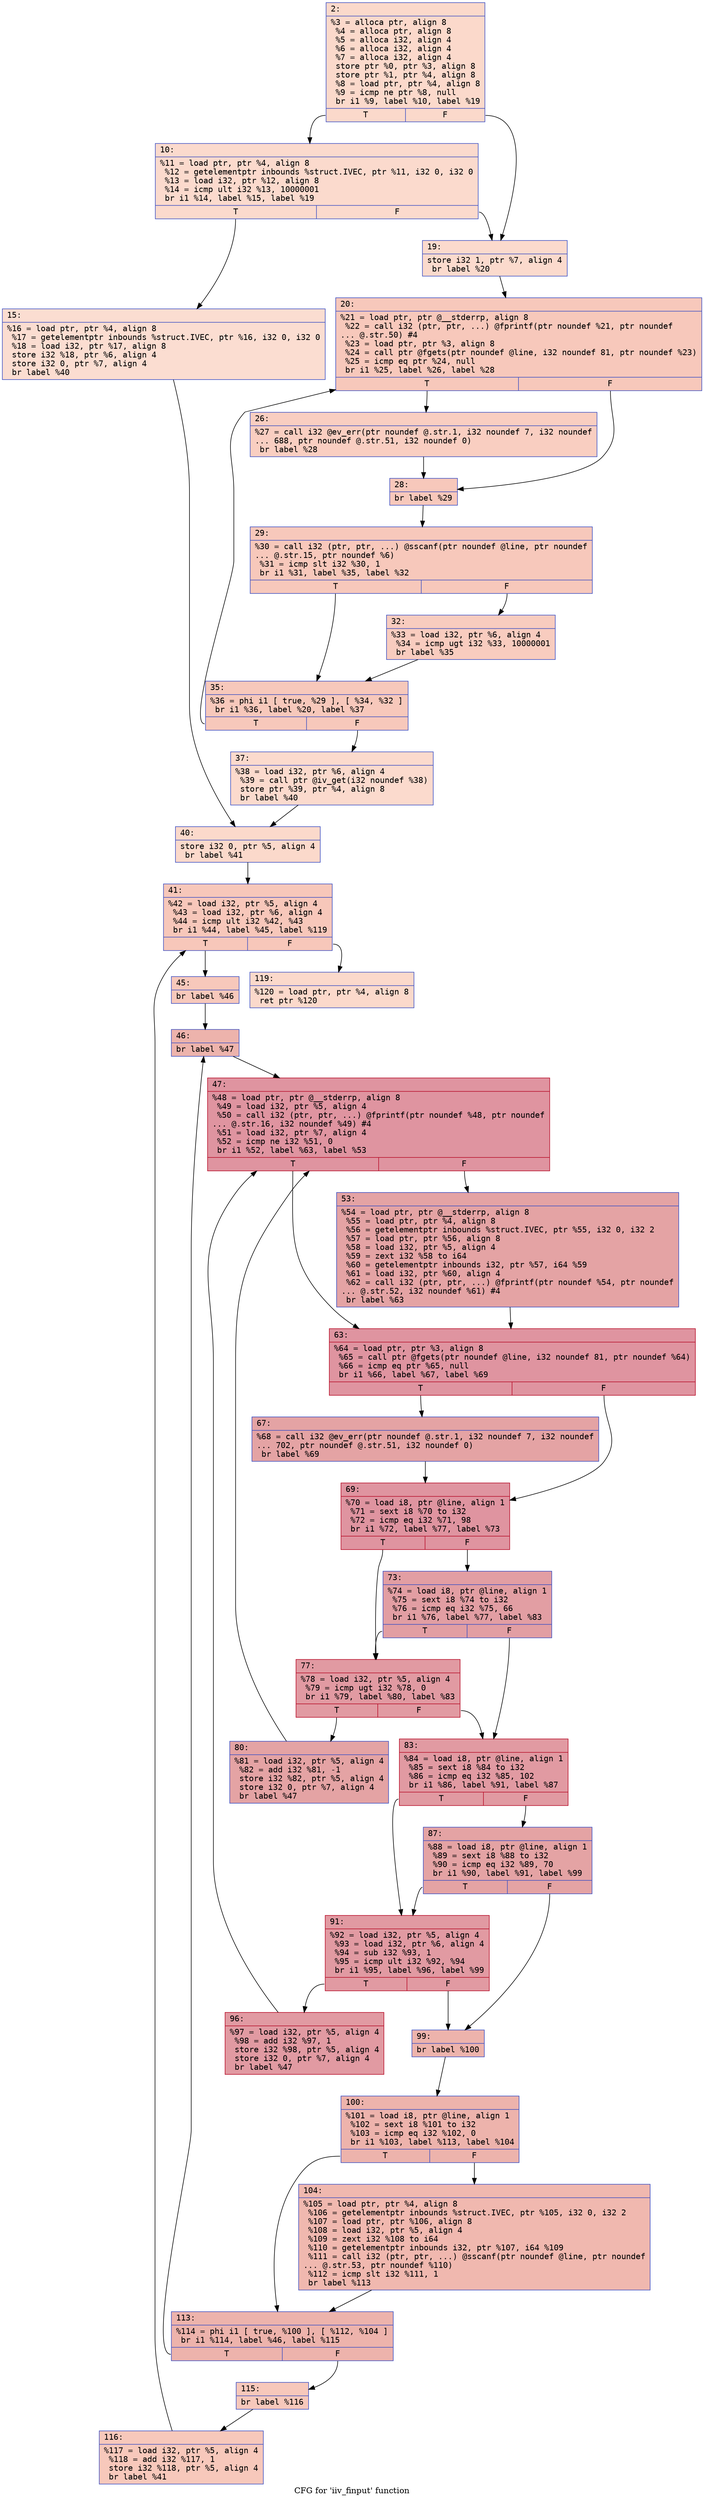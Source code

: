 digraph "CFG for 'iiv_finput' function" {
	label="CFG for 'iiv_finput' function";

	Node0x600001ecea80 [shape=record,color="#3d50c3ff", style=filled, fillcolor="#f7a88970" fontname="Courier",label="{2:\l|  %3 = alloca ptr, align 8\l  %4 = alloca ptr, align 8\l  %5 = alloca i32, align 4\l  %6 = alloca i32, align 4\l  %7 = alloca i32, align 4\l  store ptr %0, ptr %3, align 8\l  store ptr %1, ptr %4, align 8\l  %8 = load ptr, ptr %4, align 8\l  %9 = icmp ne ptr %8, null\l  br i1 %9, label %10, label %19\l|{<s0>T|<s1>F}}"];
	Node0x600001ecea80:s0 -> Node0x600001ecead0[tooltip="2 -> 10\nProbability 62.50%" ];
	Node0x600001ecea80:s1 -> Node0x600001eceb70[tooltip="2 -> 19\nProbability 37.50%" ];
	Node0x600001ecead0 [shape=record,color="#3d50c3ff", style=filled, fillcolor="#f7ac8e70" fontname="Courier",label="{10:\l|  %11 = load ptr, ptr %4, align 8\l  %12 = getelementptr inbounds %struct.IVEC, ptr %11, i32 0, i32 0\l  %13 = load i32, ptr %12, align 8\l  %14 = icmp ult i32 %13, 10000001\l  br i1 %14, label %15, label %19\l|{<s0>T|<s1>F}}"];
	Node0x600001ecead0:s0 -> Node0x600001eceb20[tooltip="10 -> 15\nProbability 50.00%" ];
	Node0x600001ecead0:s1 -> Node0x600001eceb70[tooltip="10 -> 19\nProbability 50.00%" ];
	Node0x600001eceb20 [shape=record,color="#3d50c3ff", style=filled, fillcolor="#f7b39670" fontname="Courier",label="{15:\l|  %16 = load ptr, ptr %4, align 8\l  %17 = getelementptr inbounds %struct.IVEC, ptr %16, i32 0, i32 0\l  %18 = load i32, ptr %17, align 8\l  store i32 %18, ptr %6, align 4\l  store i32 0, ptr %7, align 4\l  br label %40\l}"];
	Node0x600001eceb20 -> Node0x600001ecedf0[tooltip="15 -> 40\nProbability 100.00%" ];
	Node0x600001eceb70 [shape=record,color="#3d50c3ff", style=filled, fillcolor="#f7ac8e70" fontname="Courier",label="{19:\l|  store i32 1, ptr %7, align 4\l  br label %20\l}"];
	Node0x600001eceb70 -> Node0x600001ecebc0[tooltip="19 -> 20\nProbability 100.00%" ];
	Node0x600001ecebc0 [shape=record,color="#3d50c3ff", style=filled, fillcolor="#ed836670" fontname="Courier",label="{20:\l|  %21 = load ptr, ptr @__stderrp, align 8\l  %22 = call i32 (ptr, ptr, ...) @fprintf(ptr noundef %21, ptr noundef\l... @.str.50) #4\l  %23 = load ptr, ptr %3, align 8\l  %24 = call ptr @fgets(ptr noundef @line, i32 noundef 81, ptr noundef %23)\l  %25 = icmp eq ptr %24, null\l  br i1 %25, label %26, label %28\l|{<s0>T|<s1>F}}"];
	Node0x600001ecebc0:s0 -> Node0x600001ecec10[tooltip="20 -> 26\nProbability 37.50%" ];
	Node0x600001ecebc0:s1 -> Node0x600001ecec60[tooltip="20 -> 28\nProbability 62.50%" ];
	Node0x600001ecec10 [shape=record,color="#3d50c3ff", style=filled, fillcolor="#f2907270" fontname="Courier",label="{26:\l|  %27 = call i32 @ev_err(ptr noundef @.str.1, i32 noundef 7, i32 noundef\l... 688, ptr noundef @.str.51, i32 noundef 0)\l  br label %28\l}"];
	Node0x600001ecec10 -> Node0x600001ecec60[tooltip="26 -> 28\nProbability 100.00%" ];
	Node0x600001ecec60 [shape=record,color="#3d50c3ff", style=filled, fillcolor="#ed836670" fontname="Courier",label="{28:\l|  br label %29\l}"];
	Node0x600001ecec60 -> Node0x600001ececb0[tooltip="28 -> 29\nProbability 100.00%" ];
	Node0x600001ececb0 [shape=record,color="#3d50c3ff", style=filled, fillcolor="#ed836670" fontname="Courier",label="{29:\l|  %30 = call i32 (ptr, ptr, ...) @sscanf(ptr noundef @line, ptr noundef\l... @.str.15, ptr noundef %6)\l  %31 = icmp slt i32 %30, 1\l  br i1 %31, label %35, label %32\l|{<s0>T|<s1>F}}"];
	Node0x600001ececb0:s0 -> Node0x600001eced50[tooltip="29 -> 35\nProbability 37.50%" ];
	Node0x600001ececb0:s1 -> Node0x600001eced00[tooltip="29 -> 32\nProbability 62.50%" ];
	Node0x600001eced00 [shape=record,color="#3d50c3ff", style=filled, fillcolor="#f08b6e70" fontname="Courier",label="{32:\l|  %33 = load i32, ptr %6, align 4\l  %34 = icmp ugt i32 %33, 10000001\l  br label %35\l}"];
	Node0x600001eced00 -> Node0x600001eced50[tooltip="32 -> 35\nProbability 100.00%" ];
	Node0x600001eced50 [shape=record,color="#3d50c3ff", style=filled, fillcolor="#ed836670" fontname="Courier",label="{35:\l|  %36 = phi i1 [ true, %29 ], [ %34, %32 ]\l  br i1 %36, label %20, label %37\l|{<s0>T|<s1>F}}"];
	Node0x600001eced50:s0 -> Node0x600001ecebc0[tooltip="35 -> 20\nProbability 96.88%" ];
	Node0x600001eced50:s1 -> Node0x600001eceda0[tooltip="35 -> 37\nProbability 3.12%" ];
	Node0x600001eceda0 [shape=record,color="#3d50c3ff", style=filled, fillcolor="#f7ac8e70" fontname="Courier",label="{37:\l|  %38 = load i32, ptr %6, align 4\l  %39 = call ptr @iv_get(i32 noundef %38)\l  store ptr %39, ptr %4, align 8\l  br label %40\l}"];
	Node0x600001eceda0 -> Node0x600001ecedf0[tooltip="37 -> 40\nProbability 100.00%" ];
	Node0x600001ecedf0 [shape=record,color="#3d50c3ff", style=filled, fillcolor="#f7a88970" fontname="Courier",label="{40:\l|  store i32 0, ptr %5, align 4\l  br label %41\l}"];
	Node0x600001ecedf0 -> Node0x600001ecee40[tooltip="40 -> 41\nProbability 100.00%" ];
	Node0x600001ecee40 [shape=record,color="#3d50c3ff", style=filled, fillcolor="#ec7f6370" fontname="Courier",label="{41:\l|  %42 = load i32, ptr %5, align 4\l  %43 = load i32, ptr %6, align 4\l  %44 = icmp ult i32 %42, %43\l  br i1 %44, label %45, label %119\l|{<s0>T|<s1>F}}"];
	Node0x600001ecee40:s0 -> Node0x600001ecee90[tooltip="41 -> 45\nProbability 96.88%" ];
	Node0x600001ecee40:s1 -> Node0x600001ecf4d0[tooltip="41 -> 119\nProbability 3.12%" ];
	Node0x600001ecee90 [shape=record,color="#3d50c3ff", style=filled, fillcolor="#ed836670" fontname="Courier",label="{45:\l|  br label %46\l}"];
	Node0x600001ecee90 -> Node0x600001eceee0[tooltip="45 -> 46\nProbability 100.00%" ];
	Node0x600001eceee0 [shape=record,color="#3d50c3ff", style=filled, fillcolor="#d6524470" fontname="Courier",label="{46:\l|  br label %47\l}"];
	Node0x600001eceee0 -> Node0x600001ecef30[tooltip="46 -> 47\nProbability 100.00%" ];
	Node0x600001ecef30 [shape=record,color="#b70d28ff", style=filled, fillcolor="#b70d2870" fontname="Courier",label="{47:\l|  %48 = load ptr, ptr @__stderrp, align 8\l  %49 = load i32, ptr %5, align 4\l  %50 = call i32 (ptr, ptr, ...) @fprintf(ptr noundef %48, ptr noundef\l... @.str.16, i32 noundef %49) #4\l  %51 = load i32, ptr %7, align 4\l  %52 = icmp ne i32 %51, 0\l  br i1 %52, label %63, label %53\l|{<s0>T|<s1>F}}"];
	Node0x600001ecef30:s0 -> Node0x600001ecefd0[tooltip="47 -> 63\nProbability 62.50%" ];
	Node0x600001ecef30:s1 -> Node0x600001ecef80[tooltip="47 -> 53\nProbability 37.50%" ];
	Node0x600001ecef80 [shape=record,color="#3d50c3ff", style=filled, fillcolor="#c32e3170" fontname="Courier",label="{53:\l|  %54 = load ptr, ptr @__stderrp, align 8\l  %55 = load ptr, ptr %4, align 8\l  %56 = getelementptr inbounds %struct.IVEC, ptr %55, i32 0, i32 2\l  %57 = load ptr, ptr %56, align 8\l  %58 = load i32, ptr %5, align 4\l  %59 = zext i32 %58 to i64\l  %60 = getelementptr inbounds i32, ptr %57, i64 %59\l  %61 = load i32, ptr %60, align 4\l  %62 = call i32 (ptr, ptr, ...) @fprintf(ptr noundef %54, ptr noundef\l... @.str.52, i32 noundef %61) #4\l  br label %63\l}"];
	Node0x600001ecef80 -> Node0x600001ecefd0[tooltip="53 -> 63\nProbability 100.00%" ];
	Node0x600001ecefd0 [shape=record,color="#b70d28ff", style=filled, fillcolor="#b70d2870" fontname="Courier",label="{63:\l|  %64 = load ptr, ptr %3, align 8\l  %65 = call ptr @fgets(ptr noundef @line, i32 noundef 81, ptr noundef %64)\l  %66 = icmp eq ptr %65, null\l  br i1 %66, label %67, label %69\l|{<s0>T|<s1>F}}"];
	Node0x600001ecefd0:s0 -> Node0x600001ecf020[tooltip="63 -> 67\nProbability 37.50%" ];
	Node0x600001ecefd0:s1 -> Node0x600001ecf070[tooltip="63 -> 69\nProbability 62.50%" ];
	Node0x600001ecf020 [shape=record,color="#3d50c3ff", style=filled, fillcolor="#c32e3170" fontname="Courier",label="{67:\l|  %68 = call i32 @ev_err(ptr noundef @.str.1, i32 noundef 7, i32 noundef\l... 702, ptr noundef @.str.51, i32 noundef 0)\l  br label %69\l}"];
	Node0x600001ecf020 -> Node0x600001ecf070[tooltip="67 -> 69\nProbability 100.00%" ];
	Node0x600001ecf070 [shape=record,color="#b70d28ff", style=filled, fillcolor="#b70d2870" fontname="Courier",label="{69:\l|  %70 = load i8, ptr @line, align 1\l  %71 = sext i8 %70 to i32\l  %72 = icmp eq i32 %71, 98\l  br i1 %72, label %77, label %73\l|{<s0>T|<s1>F}}"];
	Node0x600001ecf070:s0 -> Node0x600001ecf110[tooltip="69 -> 77\nProbability 50.00%" ];
	Node0x600001ecf070:s1 -> Node0x600001ecf0c0[tooltip="69 -> 73\nProbability 50.00%" ];
	Node0x600001ecf0c0 [shape=record,color="#3d50c3ff", style=filled, fillcolor="#be242e70" fontname="Courier",label="{73:\l|  %74 = load i8, ptr @line, align 1\l  %75 = sext i8 %74 to i32\l  %76 = icmp eq i32 %75, 66\l  br i1 %76, label %77, label %83\l|{<s0>T|<s1>F}}"];
	Node0x600001ecf0c0:s0 -> Node0x600001ecf110[tooltip="73 -> 77\nProbability 50.00%" ];
	Node0x600001ecf0c0:s1 -> Node0x600001ecf1b0[tooltip="73 -> 83\nProbability 50.00%" ];
	Node0x600001ecf110 [shape=record,color="#b70d28ff", style=filled, fillcolor="#bb1b2c70" fontname="Courier",label="{77:\l|  %78 = load i32, ptr %5, align 4\l  %79 = icmp ugt i32 %78, 0\l  br i1 %79, label %80, label %83\l|{<s0>T|<s1>F}}"];
	Node0x600001ecf110:s0 -> Node0x600001ecf160[tooltip="77 -> 80\nProbability 50.00%" ];
	Node0x600001ecf110:s1 -> Node0x600001ecf1b0[tooltip="77 -> 83\nProbability 50.00%" ];
	Node0x600001ecf160 [shape=record,color="#3d50c3ff", style=filled, fillcolor="#c32e3170" fontname="Courier",label="{80:\l|  %81 = load i32, ptr %5, align 4\l  %82 = add i32 %81, -1\l  store i32 %82, ptr %5, align 4\l  store i32 0, ptr %7, align 4\l  br label %47\l}"];
	Node0x600001ecf160 -> Node0x600001ecef30[tooltip="80 -> 47\nProbability 100.00%" ];
	Node0x600001ecf1b0 [shape=record,color="#b70d28ff", style=filled, fillcolor="#bb1b2c70" fontname="Courier",label="{83:\l|  %84 = load i8, ptr @line, align 1\l  %85 = sext i8 %84 to i32\l  %86 = icmp eq i32 %85, 102\l  br i1 %86, label %91, label %87\l|{<s0>T|<s1>F}}"];
	Node0x600001ecf1b0:s0 -> Node0x600001ecf250[tooltip="83 -> 91\nProbability 50.00%" ];
	Node0x600001ecf1b0:s1 -> Node0x600001ecf200[tooltip="83 -> 87\nProbability 50.00%" ];
	Node0x600001ecf200 [shape=record,color="#3d50c3ff", style=filled, fillcolor="#c32e3170" fontname="Courier",label="{87:\l|  %88 = load i8, ptr @line, align 1\l  %89 = sext i8 %88 to i32\l  %90 = icmp eq i32 %89, 70\l  br i1 %90, label %91, label %99\l|{<s0>T|<s1>F}}"];
	Node0x600001ecf200:s0 -> Node0x600001ecf250[tooltip="87 -> 91\nProbability 96.88%" ];
	Node0x600001ecf200:s1 -> Node0x600001ecf2f0[tooltip="87 -> 99\nProbability 3.12%" ];
	Node0x600001ecf250 [shape=record,color="#b70d28ff", style=filled, fillcolor="#bb1b2c70" fontname="Courier",label="{91:\l|  %92 = load i32, ptr %5, align 4\l  %93 = load i32, ptr %6, align 4\l  %94 = sub i32 %93, 1\l  %95 = icmp ult i32 %92, %94\l  br i1 %95, label %96, label %99\l|{<s0>T|<s1>F}}"];
	Node0x600001ecf250:s0 -> Node0x600001ecf2a0[tooltip="91 -> 96\nProbability 96.88%" ];
	Node0x600001ecf250:s1 -> Node0x600001ecf2f0[tooltip="91 -> 99\nProbability 3.12%" ];
	Node0x600001ecf2a0 [shape=record,color="#b70d28ff", style=filled, fillcolor="#bb1b2c70" fontname="Courier",label="{96:\l|  %97 = load i32, ptr %5, align 4\l  %98 = add i32 %97, 1\l  store i32 %98, ptr %5, align 4\l  store i32 0, ptr %7, align 4\l  br label %47\l}"];
	Node0x600001ecf2a0 -> Node0x600001ecef30[tooltip="96 -> 47\nProbability 100.00%" ];
	Node0x600001ecf2f0 [shape=record,color="#3d50c3ff", style=filled, fillcolor="#d6524470" fontname="Courier",label="{99:\l|  br label %100\l}"];
	Node0x600001ecf2f0 -> Node0x600001ecf340[tooltip="99 -> 100\nProbability 100.00%" ];
	Node0x600001ecf340 [shape=record,color="#3d50c3ff", style=filled, fillcolor="#d6524470" fontname="Courier",label="{100:\l|  %101 = load i8, ptr @line, align 1\l  %102 = sext i8 %101 to i32\l  %103 = icmp eq i32 %102, 0\l  br i1 %103, label %113, label %104\l|{<s0>T|<s1>F}}"];
	Node0x600001ecf340:s0 -> Node0x600001ecf3e0[tooltip="100 -> 113\nProbability 37.50%" ];
	Node0x600001ecf340:s1 -> Node0x600001ecf390[tooltip="100 -> 104\nProbability 62.50%" ];
	Node0x600001ecf390 [shape=record,color="#3d50c3ff", style=filled, fillcolor="#dc5d4a70" fontname="Courier",label="{104:\l|  %105 = load ptr, ptr %4, align 8\l  %106 = getelementptr inbounds %struct.IVEC, ptr %105, i32 0, i32 2\l  %107 = load ptr, ptr %106, align 8\l  %108 = load i32, ptr %5, align 4\l  %109 = zext i32 %108 to i64\l  %110 = getelementptr inbounds i32, ptr %107, i64 %109\l  %111 = call i32 (ptr, ptr, ...) @sscanf(ptr noundef @line, ptr noundef\l... @.str.53, ptr noundef %110)\l  %112 = icmp slt i32 %111, 1\l  br label %113\l}"];
	Node0x600001ecf390 -> Node0x600001ecf3e0[tooltip="104 -> 113\nProbability 100.00%" ];
	Node0x600001ecf3e0 [shape=record,color="#3d50c3ff", style=filled, fillcolor="#d6524470" fontname="Courier",label="{113:\l|  %114 = phi i1 [ true, %100 ], [ %112, %104 ]\l  br i1 %114, label %46, label %115\l|{<s0>T|<s1>F}}"];
	Node0x600001ecf3e0:s0 -> Node0x600001eceee0[tooltip="113 -> 46\nProbability 96.88%" ];
	Node0x600001ecf3e0:s1 -> Node0x600001ecf430[tooltip="113 -> 115\nProbability 3.12%" ];
	Node0x600001ecf430 [shape=record,color="#3d50c3ff", style=filled, fillcolor="#ed836670" fontname="Courier",label="{115:\l|  br label %116\l}"];
	Node0x600001ecf430 -> Node0x600001ecf480[tooltip="115 -> 116\nProbability 100.00%" ];
	Node0x600001ecf480 [shape=record,color="#3d50c3ff", style=filled, fillcolor="#ed836670" fontname="Courier",label="{116:\l|  %117 = load i32, ptr %5, align 4\l  %118 = add i32 %117, 1\l  store i32 %118, ptr %5, align 4\l  br label %41\l}"];
	Node0x600001ecf480 -> Node0x600001ecee40[tooltip="116 -> 41\nProbability 100.00%" ];
	Node0x600001ecf4d0 [shape=record,color="#3d50c3ff", style=filled, fillcolor="#f7a88970" fontname="Courier",label="{119:\l|  %120 = load ptr, ptr %4, align 8\l  ret ptr %120\l}"];
}
